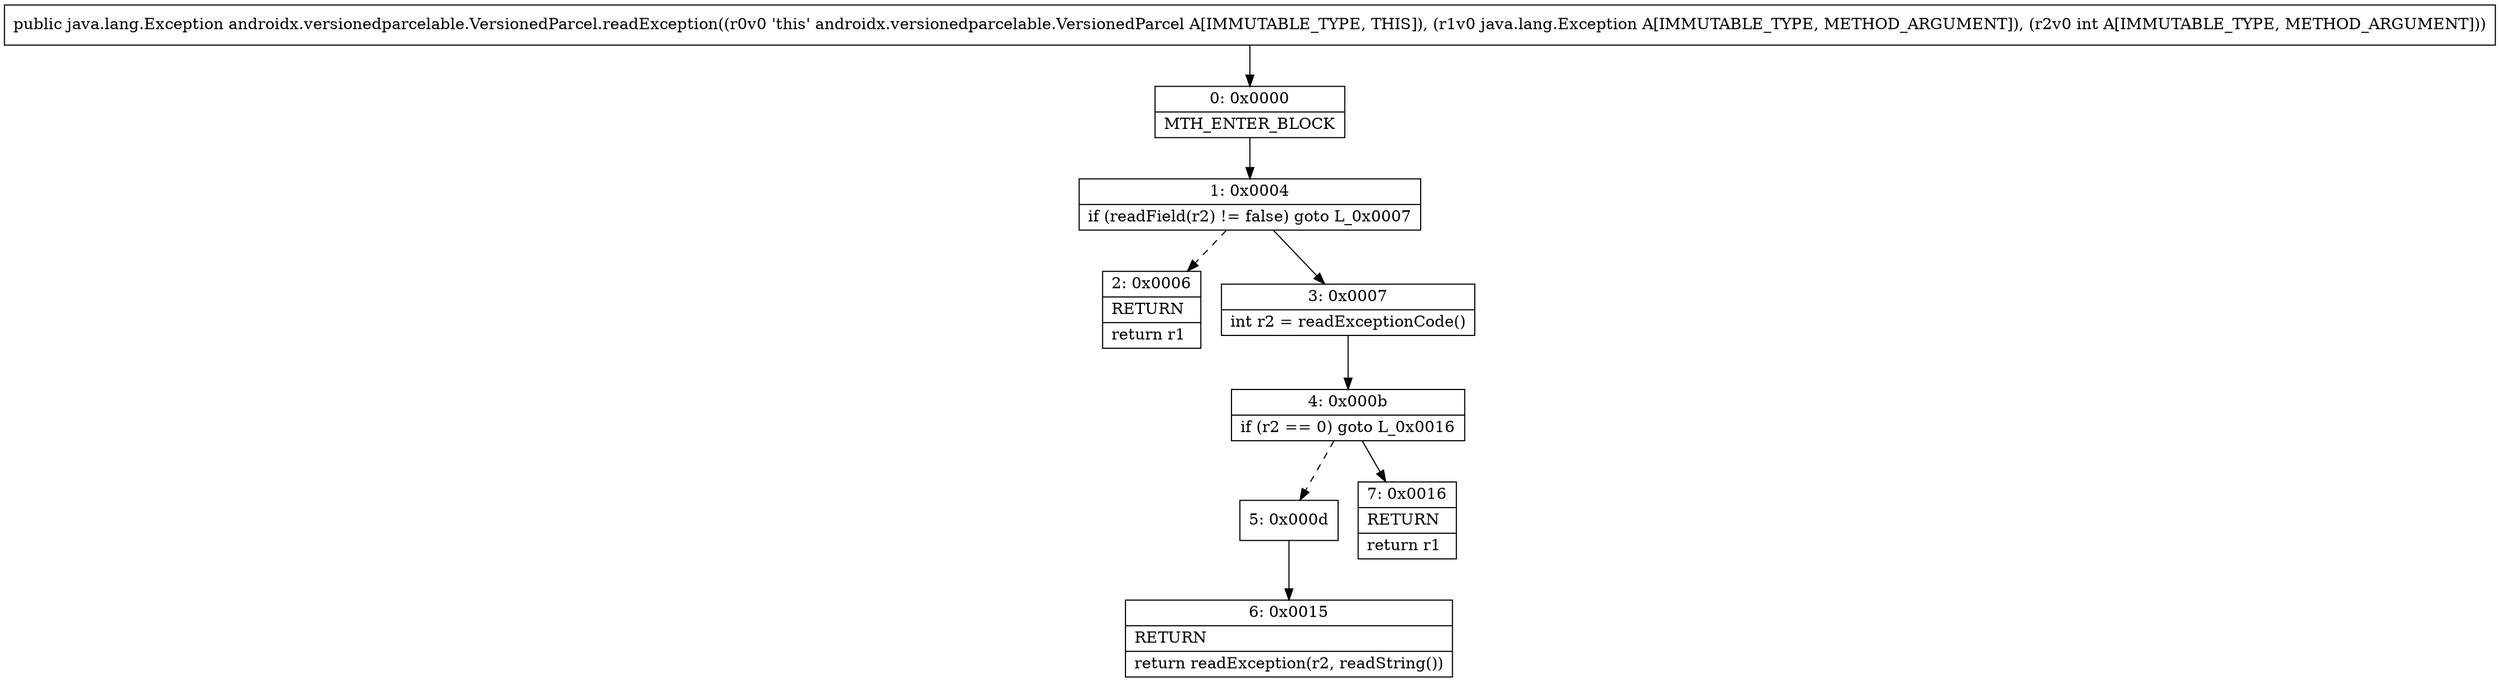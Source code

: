 digraph "CFG forandroidx.versionedparcelable.VersionedParcel.readException(Ljava\/lang\/Exception;I)Ljava\/lang\/Exception;" {
Node_0 [shape=record,label="{0\:\ 0x0000|MTH_ENTER_BLOCK\l}"];
Node_1 [shape=record,label="{1\:\ 0x0004|if (readField(r2) != false) goto L_0x0007\l}"];
Node_2 [shape=record,label="{2\:\ 0x0006|RETURN\l|return r1\l}"];
Node_3 [shape=record,label="{3\:\ 0x0007|int r2 = readExceptionCode()\l}"];
Node_4 [shape=record,label="{4\:\ 0x000b|if (r2 == 0) goto L_0x0016\l}"];
Node_5 [shape=record,label="{5\:\ 0x000d}"];
Node_6 [shape=record,label="{6\:\ 0x0015|RETURN\l|return readException(r2, readString())\l}"];
Node_7 [shape=record,label="{7\:\ 0x0016|RETURN\l|return r1\l}"];
MethodNode[shape=record,label="{public java.lang.Exception androidx.versionedparcelable.VersionedParcel.readException((r0v0 'this' androidx.versionedparcelable.VersionedParcel A[IMMUTABLE_TYPE, THIS]), (r1v0 java.lang.Exception A[IMMUTABLE_TYPE, METHOD_ARGUMENT]), (r2v0 int A[IMMUTABLE_TYPE, METHOD_ARGUMENT])) }"];
MethodNode -> Node_0;
Node_0 -> Node_1;
Node_1 -> Node_2[style=dashed];
Node_1 -> Node_3;
Node_3 -> Node_4;
Node_4 -> Node_5[style=dashed];
Node_4 -> Node_7;
Node_5 -> Node_6;
}

